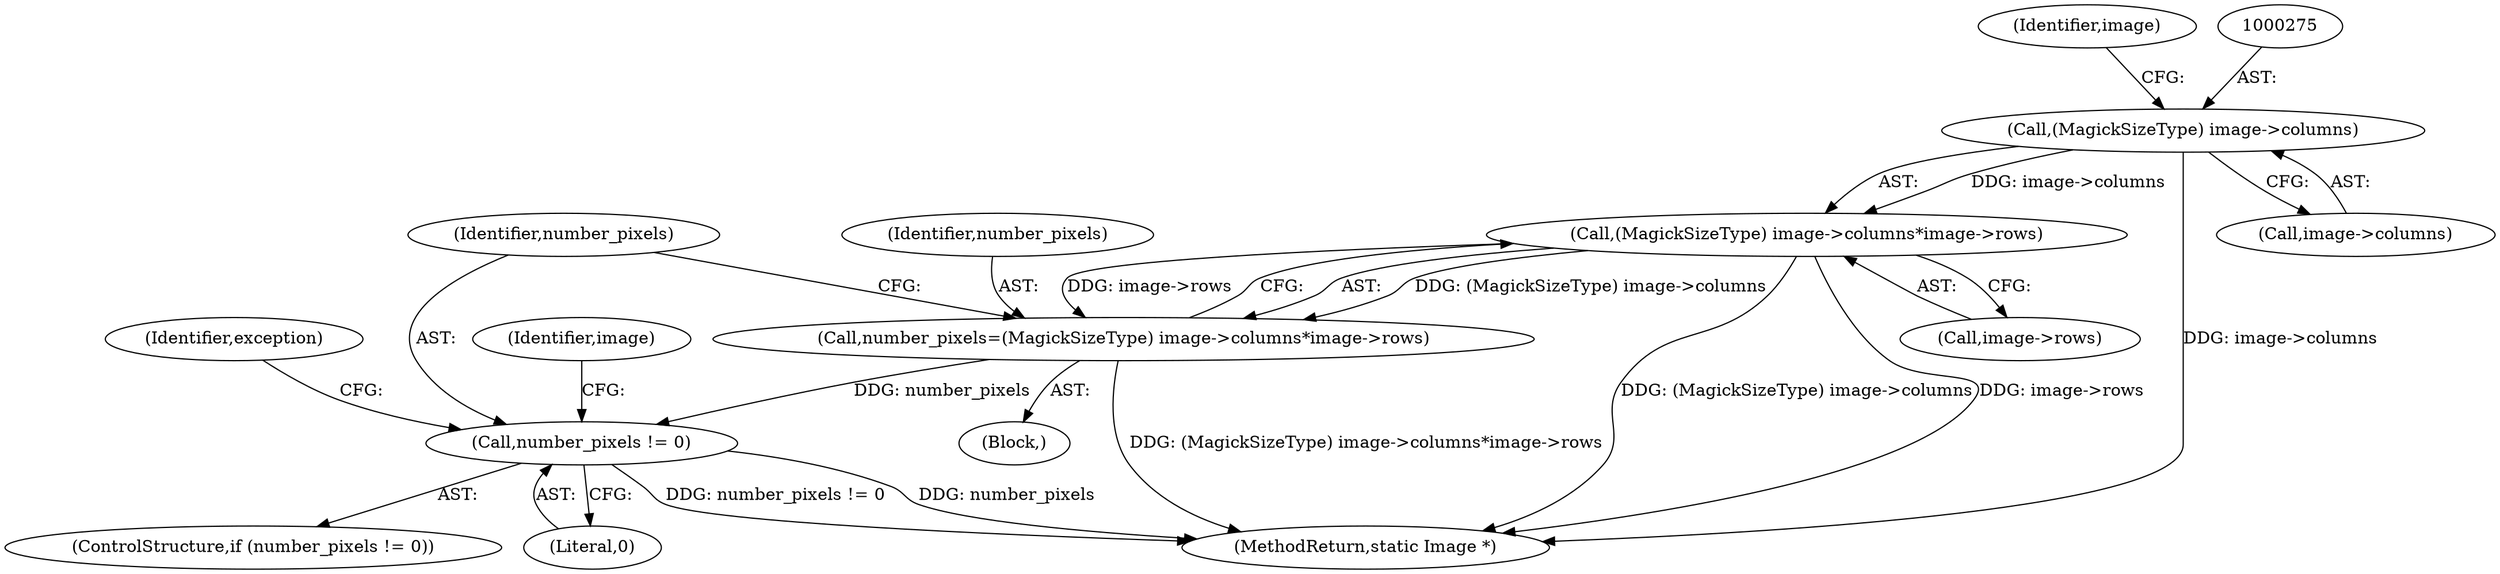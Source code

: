 digraph "0_ImageMagick_f6e9d0d9955e85bdd7540b251cd50d598dacc5e6_29@pointer" {
"1000274" [label="(Call,(MagickSizeType) image->columns)"];
"1000273" [label="(Call,(MagickSizeType) image->columns*image->rows)"];
"1000271" [label="(Call,number_pixels=(MagickSizeType) image->columns*image->rows)"];
"1000283" [label="(Call,number_pixels != 0)"];
"1000284" [label="(Identifier,number_pixels)"];
"1000282" [label="(ControlStructure,if (number_pixels != 0))"];
"1001807" [label="(MethodReturn,static Image *)"];
"1000273" [label="(Call,(MagickSizeType) image->columns*image->rows)"];
"1000271" [label="(Call,number_pixels=(MagickSizeType) image->columns*image->rows)"];
"1000247" [label="(Block,)"];
"1000276" [label="(Call,image->columns)"];
"1000283" [label="(Call,number_pixels != 0)"];
"1000274" [label="(Call,(MagickSizeType) image->columns)"];
"1000280" [label="(Identifier,image)"];
"1000272" [label="(Identifier,number_pixels)"];
"1000285" [label="(Literal,0)"];
"1000288" [label="(Identifier,image)"];
"1000290" [label="(Identifier,exception)"];
"1000279" [label="(Call,image->rows)"];
"1000274" -> "1000273"  [label="AST: "];
"1000274" -> "1000276"  [label="CFG: "];
"1000275" -> "1000274"  [label="AST: "];
"1000276" -> "1000274"  [label="AST: "];
"1000280" -> "1000274"  [label="CFG: "];
"1000274" -> "1001807"  [label="DDG: image->columns"];
"1000274" -> "1000273"  [label="DDG: image->columns"];
"1000273" -> "1000271"  [label="AST: "];
"1000273" -> "1000279"  [label="CFG: "];
"1000279" -> "1000273"  [label="AST: "];
"1000271" -> "1000273"  [label="CFG: "];
"1000273" -> "1001807"  [label="DDG: (MagickSizeType) image->columns"];
"1000273" -> "1001807"  [label="DDG: image->rows"];
"1000273" -> "1000271"  [label="DDG: (MagickSizeType) image->columns"];
"1000273" -> "1000271"  [label="DDG: image->rows"];
"1000271" -> "1000247"  [label="AST: "];
"1000272" -> "1000271"  [label="AST: "];
"1000284" -> "1000271"  [label="CFG: "];
"1000271" -> "1001807"  [label="DDG: (MagickSizeType) image->columns*image->rows"];
"1000271" -> "1000283"  [label="DDG: number_pixels"];
"1000283" -> "1000282"  [label="AST: "];
"1000283" -> "1000285"  [label="CFG: "];
"1000284" -> "1000283"  [label="AST: "];
"1000285" -> "1000283"  [label="AST: "];
"1000288" -> "1000283"  [label="CFG: "];
"1000290" -> "1000283"  [label="CFG: "];
"1000283" -> "1001807"  [label="DDG: number_pixels"];
"1000283" -> "1001807"  [label="DDG: number_pixels != 0"];
}
